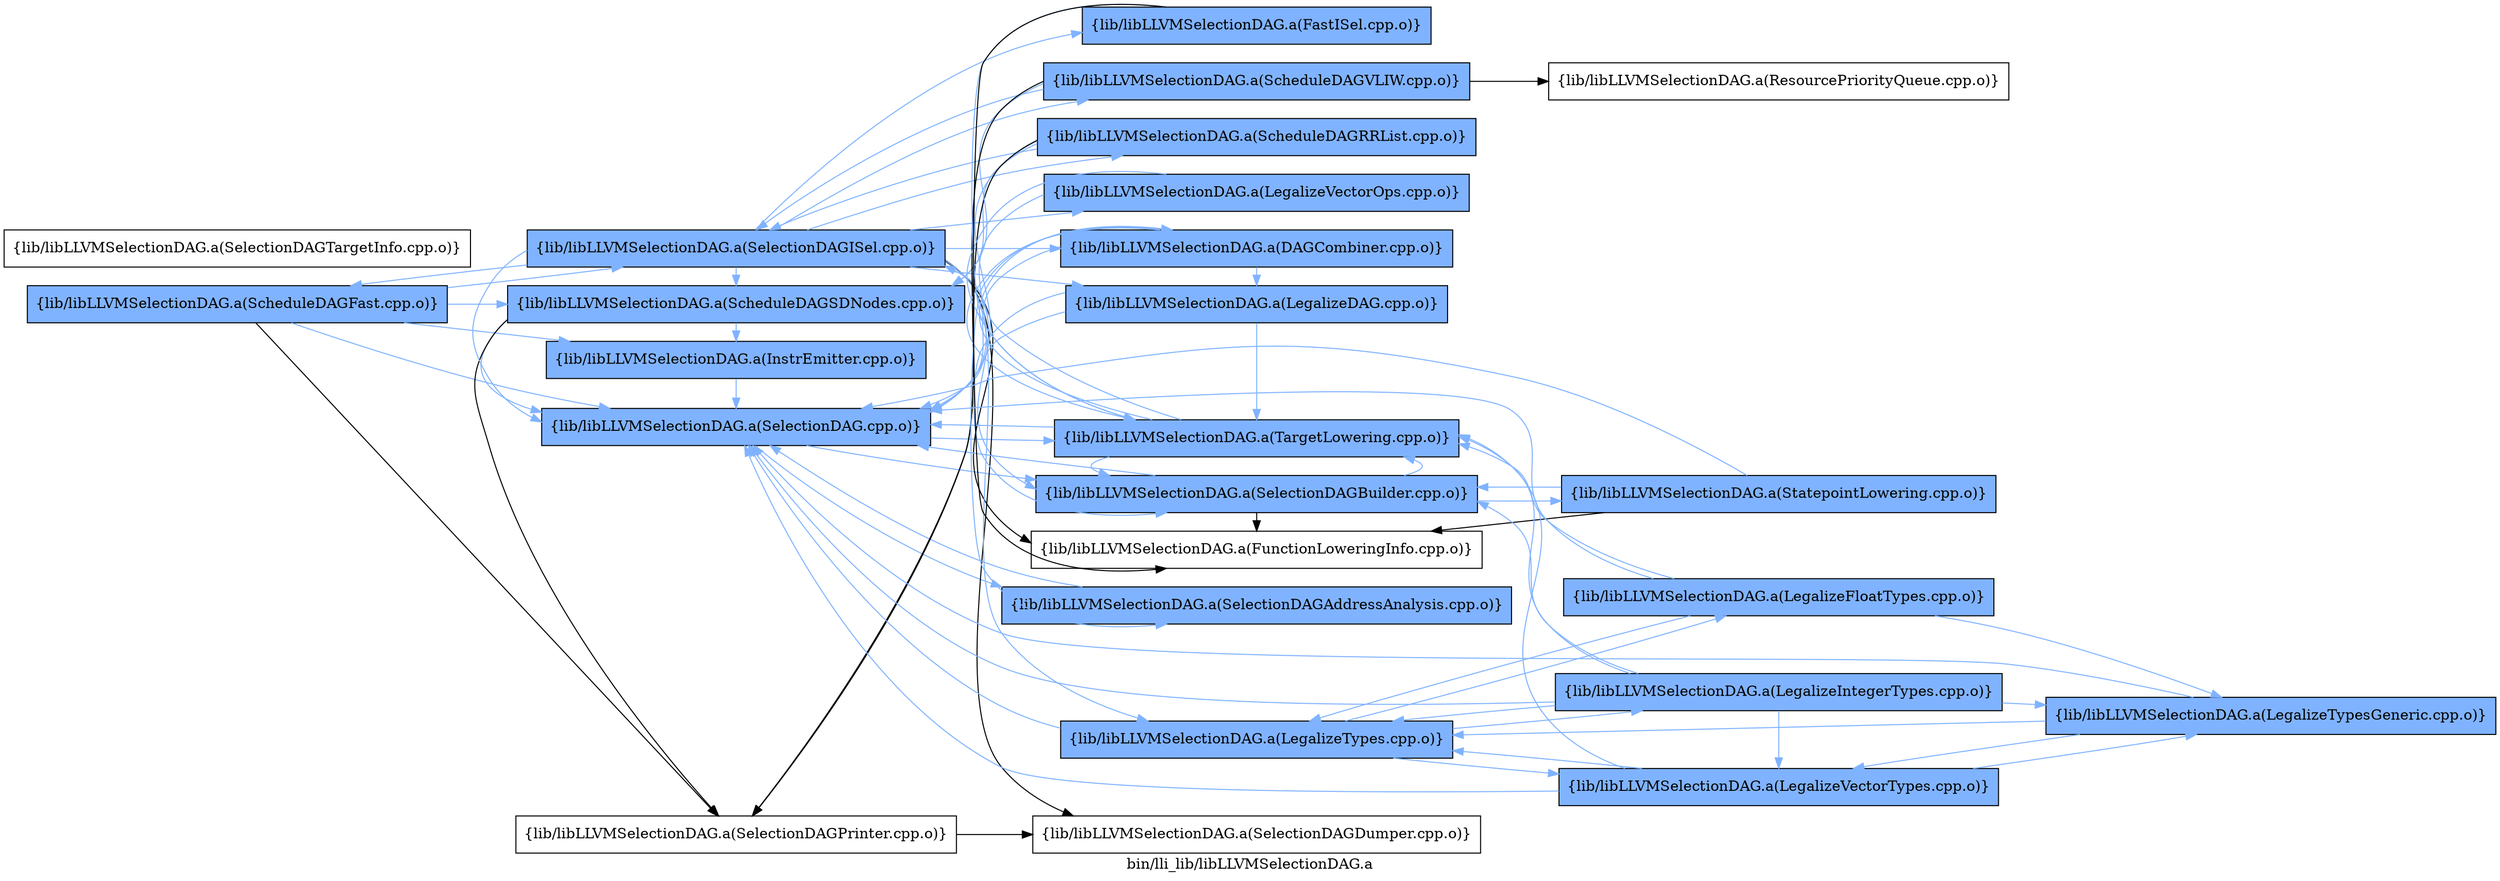 digraph "bin/lli_lib/libLLVMSelectionDAG.a" {
	label="bin/lli_lib/libLLVMSelectionDAG.a";
	rankdir=LR;
	{ rank=same; Node0x5559b34c59e8;  }
	{ rank=same; Node0x5559b34c56c8; Node0x5559b34c46d8; Node0x5559b34c33c8; Node0x5559b34c2c98; Node0x5559b34bc258;  }
	{ rank=same; Node0x5559b34c2928; Node0x5559b34c2d88; Node0x5559b34baa48; Node0x5559b34c4ae8; Node0x5559b34c4458; Node0x5559b34c1a28; Node0x5559b34c3918; Node0x5559b34c3dc8; Node0x5559b34c49a8; Node0x5559b34c4db8; Node0x5559b34b35b8; Node0x5559b34b2b18;  }
	{ rank=same; Node0x5559b34bbb78; Node0x5559b34c3698; Node0x5559b34c4f48; Node0x5559b34c5f38; Node0x5559b34b2438;  }
	{ rank=same; Node0x5559b34c59e8;  }
	{ rank=same; Node0x5559b34c56c8; Node0x5559b34c46d8; Node0x5559b34c33c8; Node0x5559b34c2c98; Node0x5559b34bc258;  }
	{ rank=same; Node0x5559b34c2928; Node0x5559b34c2d88; Node0x5559b34baa48; Node0x5559b34c4ae8; Node0x5559b34c4458; Node0x5559b34c1a28; Node0x5559b34c3918; Node0x5559b34c3dc8; Node0x5559b34c49a8; Node0x5559b34c4db8; Node0x5559b34b35b8; Node0x5559b34b2b18;  }
	{ rank=same; Node0x5559b34bbb78; Node0x5559b34c3698; Node0x5559b34c4f48; Node0x5559b34c5f38; Node0x5559b34b2438;  }

	Node0x5559b34c59e8 [shape=record,shape=box,group=1,style=filled,fillcolor="0.600000 0.5 1",label="{lib/libLLVMSelectionDAG.a(ScheduleDAGFast.cpp.o)}"];
	Node0x5559b34c59e8 -> Node0x5559b34c56c8[color="0.600000 0.5 1"];
	Node0x5559b34c59e8 -> Node0x5559b34c46d8[color="0.600000 0.5 1"];
	Node0x5559b34c59e8 -> Node0x5559b34c33c8[color="0.600000 0.5 1"];
	Node0x5559b34c59e8 -> Node0x5559b34c2c98[color="0.600000 0.5 1"];
	Node0x5559b34c59e8 -> Node0x5559b34bc258;
	Node0x5559b34c4ae8 [shape=record,shape=box,group=1,style=filled,fillcolor="0.600000 0.5 1",label="{lib/libLLVMSelectionDAG.a(ScheduleDAGRRList.cpp.o)}"];
	Node0x5559b34c4ae8 -> Node0x5559b34c46d8[color="0.600000 0.5 1"];
	Node0x5559b34c4ae8 -> Node0x5559b34c33c8[color="0.600000 0.5 1"];
	Node0x5559b34c4ae8 -> Node0x5559b34c2c98[color="0.600000 0.5 1"];
	Node0x5559b34c4ae8 -> Node0x5559b34bc258;
	Node0x5559b34c4458 [shape=record,shape=box,group=1,style=filled,fillcolor="0.600000 0.5 1",label="{lib/libLLVMSelectionDAG.a(ScheduleDAGVLIW.cpp.o)}"];
	Node0x5559b34c4458 -> Node0x5559b34c46d8[color="0.600000 0.5 1"];
	Node0x5559b34c4458 -> Node0x5559b34c3698;
	Node0x5559b34c4458 -> Node0x5559b34c2c98[color="0.600000 0.5 1"];
	Node0x5559b34c4458 -> Node0x5559b34bc258;
	Node0x5559b34c2c98 [shape=record,shape=box,group=1,style=filled,fillcolor="0.600000 0.5 1",label="{lib/libLLVMSelectionDAG.a(SelectionDAGISel.cpp.o)}"];
	Node0x5559b34c2c98 -> Node0x5559b34c59e8[color="0.600000 0.5 1"];
	Node0x5559b34c2c98 -> Node0x5559b34c4ae8[color="0.600000 0.5 1"];
	Node0x5559b34c2c98 -> Node0x5559b34c46d8[color="0.600000 0.5 1"];
	Node0x5559b34c2c98 -> Node0x5559b34c4458[color="0.600000 0.5 1"];
	Node0x5559b34c2c98 -> Node0x5559b34c33c8[color="0.600000 0.5 1"];
	Node0x5559b34c2c98 -> Node0x5559b34c2928[color="0.600000 0.5 1"];
	Node0x5559b34c2c98 -> Node0x5559b34c1a28;
	Node0x5559b34c2c98 -> Node0x5559b34c3918;
	Node0x5559b34c2c98 -> Node0x5559b34c3dc8[color="0.600000 0.5 1"];
	Node0x5559b34c2c98 -> Node0x5559b34c49a8[color="0.600000 0.5 1"];
	Node0x5559b34c2c98 -> Node0x5559b34c4db8[color="0.600000 0.5 1"];
	Node0x5559b34c2c98 -> Node0x5559b34b35b8[color="0.600000 0.5 1"];
	Node0x5559b34c2c98 -> Node0x5559b34b2b18[color="0.600000 0.5 1"];
	Node0x5559b34c56c8 [shape=record,shape=box,group=1,style=filled,fillcolor="0.600000 0.5 1",label="{lib/libLLVMSelectionDAG.a(InstrEmitter.cpp.o)}"];
	Node0x5559b34c56c8 -> Node0x5559b34c33c8[color="0.600000 0.5 1"];
	Node0x5559b34c46d8 [shape=record,shape=box,group=1,style=filled,fillcolor="0.600000 0.5 1",label="{lib/libLLVMSelectionDAG.a(ScheduleDAGSDNodes.cpp.o)}"];
	Node0x5559b34c46d8 -> Node0x5559b34c56c8[color="0.600000 0.5 1"];
	Node0x5559b34c46d8 -> Node0x5559b34c33c8[color="0.600000 0.5 1"];
	Node0x5559b34c46d8 -> Node0x5559b34bc258;
	Node0x5559b34c33c8 [shape=record,shape=box,group=1,style=filled,fillcolor="0.600000 0.5 1",label="{lib/libLLVMSelectionDAG.a(SelectionDAG.cpp.o)}"];
	Node0x5559b34c33c8 -> Node0x5559b34c2928[color="0.600000 0.5 1"];
	Node0x5559b34c33c8 -> Node0x5559b34c2d88[color="0.600000 0.5 1"];
	Node0x5559b34c33c8 -> Node0x5559b34baa48[color="0.600000 0.5 1"];
	Node0x5559b34bc258 [shape=record,shape=box,group=0,label="{lib/libLLVMSelectionDAG.a(SelectionDAGPrinter.cpp.o)}"];
	Node0x5559b34bc258 -> Node0x5559b34c3918;
	Node0x5559b34c3698 [shape=record,shape=box,group=0,label="{lib/libLLVMSelectionDAG.a(ResourcePriorityQueue.cpp.o)}"];
	Node0x5559b34c2928 [shape=record,shape=box,group=1,style=filled,fillcolor="0.600000 0.5 1",label="{lib/libLLVMSelectionDAG.a(SelectionDAGBuilder.cpp.o)}"];
	Node0x5559b34c2928 -> Node0x5559b34c33c8[color="0.600000 0.5 1"];
	Node0x5559b34c2928 -> Node0x5559b34c1a28;
	Node0x5559b34c2928 -> Node0x5559b34bbb78[color="0.600000 0.5 1"];
	Node0x5559b34c2928 -> Node0x5559b34baa48[color="0.600000 0.5 1"];
	Node0x5559b34c2d88 [shape=record,shape=box,group=1,style=filled,fillcolor="0.600000 0.5 1",label="{lib/libLLVMSelectionDAG.a(SelectionDAGAddressAnalysis.cpp.o)}"];
	Node0x5559b34c2d88 -> Node0x5559b34c33c8[color="0.600000 0.5 1"];
	Node0x5559b34baa48 [shape=record,shape=box,group=1,style=filled,fillcolor="0.600000 0.5 1",label="{lib/libLLVMSelectionDAG.a(TargetLowering.cpp.o)}"];
	Node0x5559b34baa48 -> Node0x5559b34c33c8[color="0.600000 0.5 1"];
	Node0x5559b34baa48 -> Node0x5559b34c2928[color="0.600000 0.5 1"];
	Node0x5559b34baa48 -> Node0x5559b34c2c98[color="0.600000 0.5 1"];
	Node0x5559b34baa48 -> Node0x5559b34c3dc8[color="0.600000 0.5 1"];
	Node0x5559b34c1a28 [shape=record,shape=box,group=0,label="{lib/libLLVMSelectionDAG.a(FunctionLoweringInfo.cpp.o)}"];
	Node0x5559b34bbb78 [shape=record,shape=box,group=1,style=filled,fillcolor="0.600000 0.5 1",label="{lib/libLLVMSelectionDAG.a(StatepointLowering.cpp.o)}"];
	Node0x5559b34bbb78 -> Node0x5559b34c33c8[color="0.600000 0.5 1"];
	Node0x5559b34bbb78 -> Node0x5559b34c2928[color="0.600000 0.5 1"];
	Node0x5559b34bbb78 -> Node0x5559b34c1a28;
	Node0x5559b34c3918 [shape=record,shape=box,group=0,label="{lib/libLLVMSelectionDAG.a(SelectionDAGDumper.cpp.o)}"];
	Node0x5559b34c3dc8 [shape=record,shape=box,group=1,style=filled,fillcolor="0.600000 0.5 1",label="{lib/libLLVMSelectionDAG.a(DAGCombiner.cpp.o)}"];
	Node0x5559b34c3dc8 -> Node0x5559b34c33c8[color="0.600000 0.5 1"];
	Node0x5559b34c3dc8 -> Node0x5559b34c2d88[color="0.600000 0.5 1"];
	Node0x5559b34c3dc8 -> Node0x5559b34c49a8[color="0.600000 0.5 1"];
	Node0x5559b34c3dc8 -> Node0x5559b34baa48[color="0.600000 0.5 1"];
	Node0x5559b34c49a8 [shape=record,shape=box,group=1,style=filled,fillcolor="0.600000 0.5 1",label="{lib/libLLVMSelectionDAG.a(LegalizeDAG.cpp.o)}"];
	Node0x5559b34c49a8 -> Node0x5559b34c33c8[color="0.600000 0.5 1"];
	Node0x5559b34c49a8 -> Node0x5559b34c2928[color="0.600000 0.5 1"];
	Node0x5559b34c49a8 -> Node0x5559b34baa48[color="0.600000 0.5 1"];
	Node0x5559b34c4db8 [shape=record,shape=box,group=1,style=filled,fillcolor="0.600000 0.5 1",label="{lib/libLLVMSelectionDAG.a(LegalizeTypes.cpp.o)}"];
	Node0x5559b34c4db8 -> Node0x5559b34c33c8[color="0.600000 0.5 1"];
	Node0x5559b34c4db8 -> Node0x5559b34c4f48[color="0.600000 0.5 1"];
	Node0x5559b34c4db8 -> Node0x5559b34c5f38[color="0.600000 0.5 1"];
	Node0x5559b34c4db8 -> Node0x5559b34b2438[color="0.600000 0.5 1"];
	Node0x5559b34b35b8 [shape=record,shape=box,group=1,style=filled,fillcolor="0.600000 0.5 1",label="{lib/libLLVMSelectionDAG.a(LegalizeVectorOps.cpp.o)}"];
	Node0x5559b34b35b8 -> Node0x5559b34c33c8[color="0.600000 0.5 1"];
	Node0x5559b34b35b8 -> Node0x5559b34baa48[color="0.600000 0.5 1"];
	Node0x5559b34b2b18 [shape=record,shape=box,group=1,style=filled,fillcolor="0.600000 0.5 1",label="{lib/libLLVMSelectionDAG.a(FastISel.cpp.o)}"];
	Node0x5559b34b2b18 -> Node0x5559b34c1a28;
	Node0x5559b34b2b18 -> Node0x5559b34baa48[color="0.600000 0.5 1"];
	Node0x5559b34c4f48 [shape=record,shape=box,group=1,style=filled,fillcolor="0.600000 0.5 1",label="{lib/libLLVMSelectionDAG.a(LegalizeFloatTypes.cpp.o)}"];
	Node0x5559b34c4f48 -> Node0x5559b34c33c8[color="0.600000 0.5 1"];
	Node0x5559b34c4f48 -> Node0x5559b34c4db8[color="0.600000 0.5 1"];
	Node0x5559b34c4f48 -> Node0x5559b34c5cb8[color="0.600000 0.5 1"];
	Node0x5559b34c4f48 -> Node0x5559b34baa48[color="0.600000 0.5 1"];
	Node0x5559b34c5f38 [shape=record,shape=box,group=1,style=filled,fillcolor="0.600000 0.5 1",label="{lib/libLLVMSelectionDAG.a(LegalizeVectorTypes.cpp.o)}"];
	Node0x5559b34c5f38 -> Node0x5559b34c33c8[color="0.600000 0.5 1"];
	Node0x5559b34c5f38 -> Node0x5559b34c4db8[color="0.600000 0.5 1"];
	Node0x5559b34c5f38 -> Node0x5559b34c5cb8[color="0.600000 0.5 1"];
	Node0x5559b34c5f38 -> Node0x5559b34baa48[color="0.600000 0.5 1"];
	Node0x5559b34b2438 [shape=record,shape=box,group=1,style=filled,fillcolor="0.600000 0.5 1",label="{lib/libLLVMSelectionDAG.a(LegalizeIntegerTypes.cpp.o)}"];
	Node0x5559b34b2438 -> Node0x5559b34c33c8[color="0.600000 0.5 1"];
	Node0x5559b34b2438 -> Node0x5559b34c2928[color="0.600000 0.5 1"];
	Node0x5559b34b2438 -> Node0x5559b34c4db8[color="0.600000 0.5 1"];
	Node0x5559b34b2438 -> Node0x5559b34c5cb8[color="0.600000 0.5 1"];
	Node0x5559b34b2438 -> Node0x5559b34c5f38[color="0.600000 0.5 1"];
	Node0x5559b34b2438 -> Node0x5559b34baa48[color="0.600000 0.5 1"];
	Node0x5559b34c5cb8 [shape=record,shape=box,group=1,style=filled,fillcolor="0.600000 0.5 1",label="{lib/libLLVMSelectionDAG.a(LegalizeTypesGeneric.cpp.o)}"];
	Node0x5559b34c5cb8 -> Node0x5559b34c33c8[color="0.600000 0.5 1"];
	Node0x5559b34c5cb8 -> Node0x5559b34c4db8[color="0.600000 0.5 1"];
	Node0x5559b34c5cb8 -> Node0x5559b34c5f38[color="0.600000 0.5 1"];
	Node0x5559b34d86d8 [shape=record,shape=box,group=0,label="{lib/libLLVMSelectionDAG.a(SelectionDAGTargetInfo.cpp.o)}"];
}
